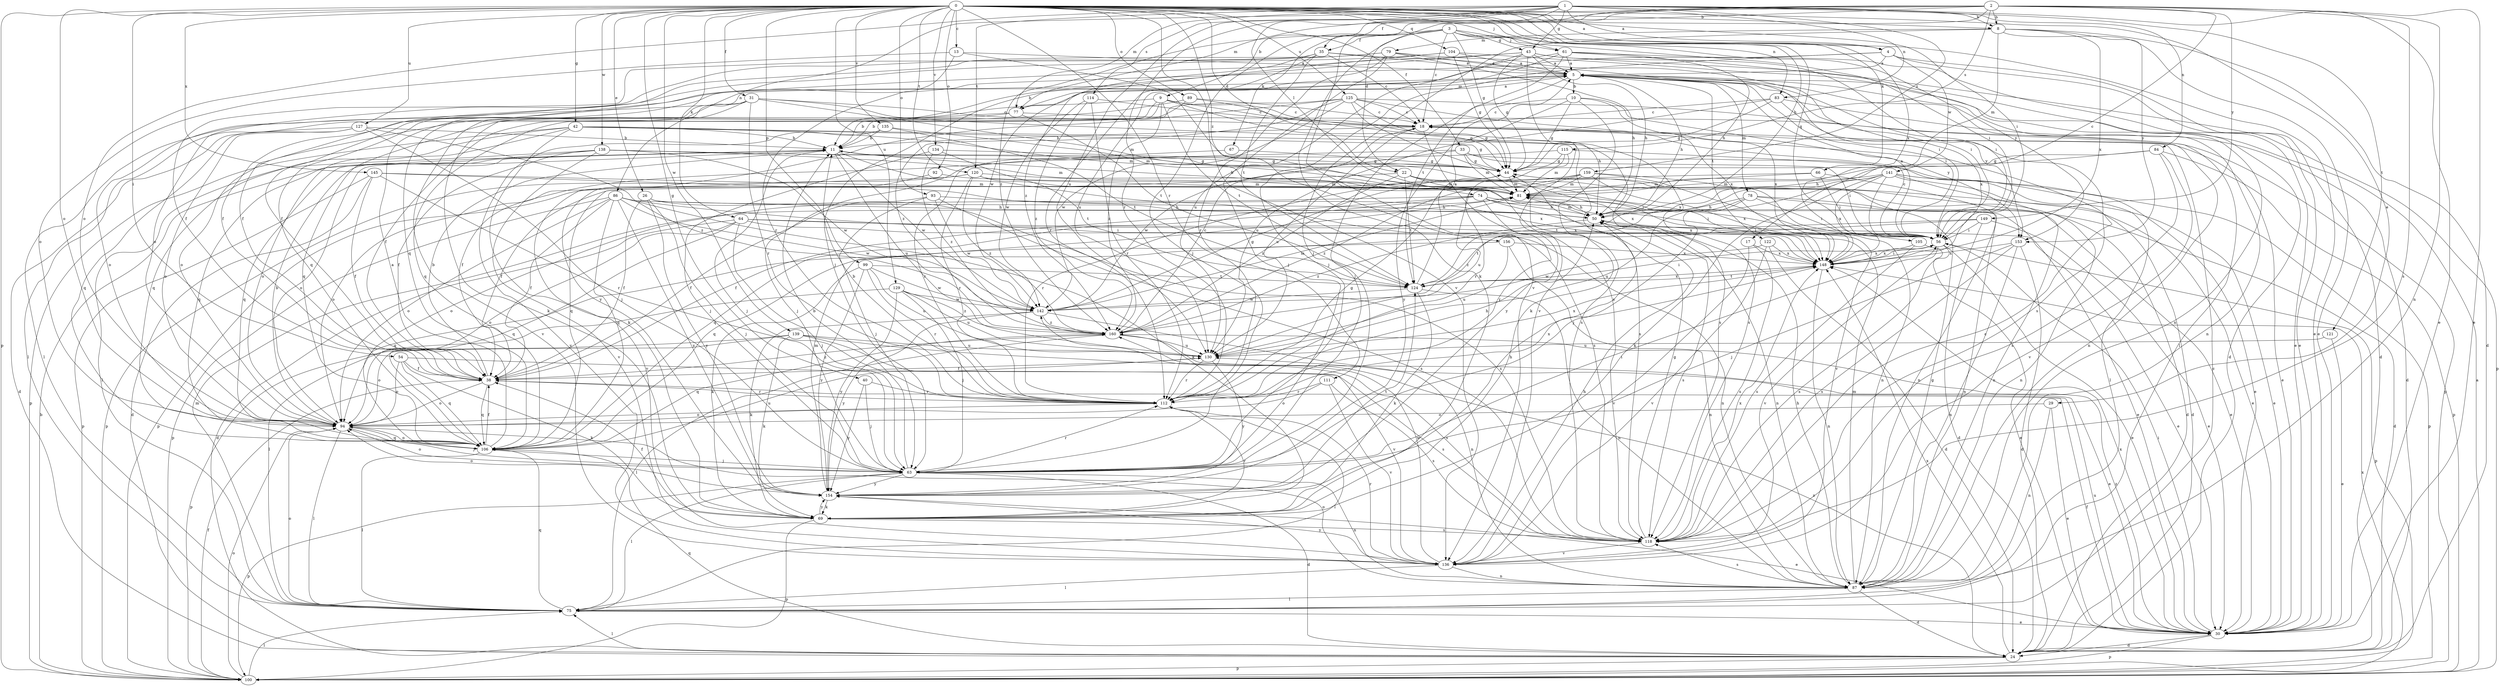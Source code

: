 strict digraph  {
0;
1;
2;
3;
4;
5;
8;
9;
10;
11;
13;
17;
18;
22;
24;
26;
29;
30;
31;
33;
35;
38;
40;
42;
43;
44;
50;
54;
56;
61;
63;
64;
66;
67;
69;
74;
75;
77;
78;
79;
81;
83;
84;
86;
87;
89;
92;
93;
94;
99;
100;
104;
105;
106;
111;
112;
114;
115;
118;
120;
121;
122;
124;
125;
127;
129;
130;
134;
135;
136;
138;
139;
141;
142;
145;
148;
149;
153;
154;
156;
159;
160;
0 -> 4  [label=a];
0 -> 8  [label=b];
0 -> 13  [label=c];
0 -> 22  [label=d];
0 -> 26  [label=e];
0 -> 29  [label=e];
0 -> 31  [label=f];
0 -> 33  [label=f];
0 -> 40  [label=g];
0 -> 42  [label=g];
0 -> 50  [label=h];
0 -> 54  [label=i];
0 -> 56  [label=i];
0 -> 61  [label=j];
0 -> 64  [label=k];
0 -> 66  [label=k];
0 -> 83  [label=n];
0 -> 89  [label=o];
0 -> 92  [label=o];
0 -> 93  [label=o];
0 -> 94  [label=o];
0 -> 99  [label=p];
0 -> 100  [label=p];
0 -> 104  [label=q];
0 -> 105  [label=q];
0 -> 111  [label=r];
0 -> 120  [label=t];
0 -> 125  [label=u];
0 -> 127  [label=u];
0 -> 129  [label=u];
0 -> 134  [label=v];
0 -> 135  [label=v];
0 -> 136  [label=v];
0 -> 138  [label=w];
0 -> 139  [label=w];
0 -> 145  [label=x];
0 -> 148  [label=x];
0 -> 156  [label=z];
1 -> 4  [label=a];
1 -> 8  [label=b];
1 -> 30  [label=e];
1 -> 43  [label=g];
1 -> 74  [label=l];
1 -> 77  [label=m];
1 -> 83  [label=n];
1 -> 84  [label=n];
1 -> 94  [label=o];
1 -> 112  [label=r];
1 -> 114  [label=s];
1 -> 120  [label=t];
1 -> 121  [label=t];
1 -> 130  [label=u];
1 -> 159  [label=z];
2 -> 8  [label=b];
2 -> 9  [label=b];
2 -> 17  [label=c];
2 -> 22  [label=d];
2 -> 30  [label=e];
2 -> 35  [label=f];
2 -> 77  [label=m];
2 -> 86  [label=n];
2 -> 87  [label=n];
2 -> 115  [label=s];
2 -> 118  [label=s];
2 -> 136  [label=v];
2 -> 149  [label=y];
3 -> 18  [label=c];
3 -> 30  [label=e];
3 -> 35  [label=f];
3 -> 43  [label=g];
3 -> 44  [label=g];
3 -> 56  [label=i];
3 -> 61  [label=j];
3 -> 63  [label=j];
3 -> 67  [label=k];
3 -> 69  [label=k];
3 -> 153  [label=y];
3 -> 160  [label=z];
4 -> 5  [label=a];
4 -> 24  [label=d];
4 -> 30  [label=e];
4 -> 38  [label=f];
4 -> 63  [label=j];
4 -> 141  [label=w];
5 -> 10  [label=b];
5 -> 50  [label=h];
5 -> 56  [label=i];
5 -> 63  [label=j];
5 -> 75  [label=l];
5 -> 77  [label=m];
5 -> 78  [label=m];
5 -> 87  [label=n];
5 -> 106  [label=q];
5 -> 118  [label=s];
5 -> 122  [label=t];
5 -> 153  [label=y];
8 -> 24  [label=d];
8 -> 30  [label=e];
8 -> 63  [label=j];
8 -> 79  [label=m];
8 -> 81  [label=m];
8 -> 148  [label=x];
8 -> 153  [label=y];
9 -> 18  [label=c];
9 -> 38  [label=f];
9 -> 44  [label=g];
9 -> 50  [label=h];
9 -> 94  [label=o];
9 -> 106  [label=q];
9 -> 124  [label=t];
9 -> 160  [label=z];
10 -> 18  [label=c];
10 -> 44  [label=g];
10 -> 69  [label=k];
10 -> 148  [label=x];
10 -> 153  [label=y];
10 -> 154  [label=y];
11 -> 44  [label=g];
11 -> 63  [label=j];
11 -> 94  [label=o];
11 -> 106  [label=q];
11 -> 118  [label=s];
11 -> 130  [label=u];
11 -> 142  [label=w];
13 -> 5  [label=a];
13 -> 94  [label=o];
13 -> 112  [label=r];
13 -> 118  [label=s];
17 -> 118  [label=s];
17 -> 136  [label=v];
17 -> 148  [label=x];
18 -> 11  [label=b];
18 -> 30  [label=e];
18 -> 130  [label=u];
18 -> 154  [label=y];
22 -> 30  [label=e];
22 -> 81  [label=m];
22 -> 100  [label=p];
22 -> 124  [label=t];
22 -> 148  [label=x];
22 -> 160  [label=z];
24 -> 75  [label=l];
24 -> 100  [label=p];
24 -> 106  [label=q];
24 -> 148  [label=x];
24 -> 160  [label=z];
26 -> 38  [label=f];
26 -> 50  [label=h];
26 -> 63  [label=j];
26 -> 118  [label=s];
26 -> 154  [label=y];
29 -> 30  [label=e];
29 -> 87  [label=n];
29 -> 94  [label=o];
30 -> 24  [label=d];
30 -> 38  [label=f];
30 -> 56  [label=i];
30 -> 100  [label=p];
30 -> 130  [label=u];
30 -> 148  [label=x];
30 -> 160  [label=z];
31 -> 18  [label=c];
31 -> 69  [label=k];
31 -> 81  [label=m];
31 -> 94  [label=o];
31 -> 112  [label=r];
31 -> 118  [label=s];
31 -> 136  [label=v];
33 -> 30  [label=e];
33 -> 44  [label=g];
33 -> 56  [label=i];
33 -> 63  [label=j];
33 -> 81  [label=m];
33 -> 142  [label=w];
35 -> 5  [label=a];
35 -> 18  [label=c];
35 -> 38  [label=f];
35 -> 56  [label=i];
35 -> 112  [label=r];
35 -> 124  [label=t];
35 -> 160  [label=z];
38 -> 11  [label=b];
38 -> 94  [label=o];
38 -> 106  [label=q];
38 -> 112  [label=r];
38 -> 160  [label=z];
40 -> 63  [label=j];
40 -> 112  [label=r];
40 -> 154  [label=y];
42 -> 11  [label=b];
42 -> 44  [label=g];
42 -> 69  [label=k];
42 -> 81  [label=m];
42 -> 94  [label=o];
42 -> 100  [label=p];
42 -> 106  [label=q];
42 -> 118  [label=s];
43 -> 5  [label=a];
43 -> 11  [label=b];
43 -> 44  [label=g];
43 -> 50  [label=h];
43 -> 56  [label=i];
43 -> 100  [label=p];
43 -> 106  [label=q];
43 -> 130  [label=u];
43 -> 136  [label=v];
44 -> 81  [label=m];
44 -> 87  [label=n];
44 -> 112  [label=r];
50 -> 56  [label=i];
50 -> 81  [label=m];
50 -> 87  [label=n];
50 -> 118  [label=s];
50 -> 160  [label=z];
54 -> 38  [label=f];
54 -> 69  [label=k];
54 -> 94  [label=o];
54 -> 106  [label=q];
54 -> 118  [label=s];
56 -> 5  [label=a];
56 -> 18  [label=c];
56 -> 30  [label=e];
56 -> 100  [label=p];
56 -> 118  [label=s];
56 -> 136  [label=v];
56 -> 148  [label=x];
61 -> 5  [label=a];
61 -> 24  [label=d];
61 -> 30  [label=e];
61 -> 50  [label=h];
61 -> 63  [label=j];
61 -> 124  [label=t];
61 -> 130  [label=u];
63 -> 11  [label=b];
63 -> 24  [label=d];
63 -> 56  [label=i];
63 -> 75  [label=l];
63 -> 87  [label=n];
63 -> 94  [label=o];
63 -> 100  [label=p];
63 -> 112  [label=r];
63 -> 154  [label=y];
64 -> 24  [label=d];
64 -> 30  [label=e];
64 -> 56  [label=i];
64 -> 63  [label=j];
64 -> 87  [label=n];
64 -> 94  [label=o];
64 -> 106  [label=q];
66 -> 38  [label=f];
66 -> 56  [label=i];
66 -> 81  [label=m];
66 -> 87  [label=n];
67 -> 44  [label=g];
67 -> 112  [label=r];
69 -> 38  [label=f];
69 -> 100  [label=p];
69 -> 112  [label=r];
69 -> 118  [label=s];
69 -> 154  [label=y];
74 -> 38  [label=f];
74 -> 50  [label=h];
74 -> 56  [label=i];
74 -> 87  [label=n];
74 -> 94  [label=o];
74 -> 106  [label=q];
74 -> 112  [label=r];
74 -> 148  [label=x];
75 -> 18  [label=c];
75 -> 30  [label=e];
75 -> 81  [label=m];
75 -> 94  [label=o];
75 -> 106  [label=q];
77 -> 5  [label=a];
77 -> 11  [label=b];
77 -> 100  [label=p];
77 -> 106  [label=q];
77 -> 124  [label=t];
78 -> 24  [label=d];
78 -> 30  [label=e];
78 -> 50  [label=h];
78 -> 56  [label=i];
78 -> 130  [label=u];
78 -> 160  [label=z];
79 -> 5  [label=a];
79 -> 38  [label=f];
79 -> 50  [label=h];
79 -> 56  [label=i];
79 -> 63  [label=j];
79 -> 94  [label=o];
79 -> 112  [label=r];
81 -> 11  [label=b];
81 -> 30  [label=e];
81 -> 50  [label=h];
83 -> 18  [label=c];
83 -> 24  [label=d];
83 -> 44  [label=g];
83 -> 130  [label=u];
83 -> 148  [label=x];
84 -> 44  [label=g];
84 -> 50  [label=h];
84 -> 100  [label=p];
84 -> 118  [label=s];
84 -> 136  [label=v];
86 -> 38  [label=f];
86 -> 50  [label=h];
86 -> 69  [label=k];
86 -> 94  [label=o];
86 -> 100  [label=p];
86 -> 106  [label=q];
86 -> 142  [label=w];
86 -> 148  [label=x];
86 -> 154  [label=y];
87 -> 24  [label=d];
87 -> 44  [label=g];
87 -> 50  [label=h];
87 -> 75  [label=l];
87 -> 81  [label=m];
87 -> 94  [label=o];
87 -> 118  [label=s];
89 -> 11  [label=b];
89 -> 18  [label=c];
89 -> 75  [label=l];
89 -> 118  [label=s];
92 -> 81  [label=m];
92 -> 136  [label=v];
93 -> 38  [label=f];
93 -> 50  [label=h];
93 -> 63  [label=j];
93 -> 118  [label=s];
93 -> 142  [label=w];
94 -> 11  [label=b];
94 -> 63  [label=j];
94 -> 75  [label=l];
94 -> 106  [label=q];
99 -> 69  [label=k];
99 -> 112  [label=r];
99 -> 124  [label=t];
99 -> 130  [label=u];
99 -> 142  [label=w];
99 -> 154  [label=y];
100 -> 5  [label=a];
100 -> 11  [label=b];
100 -> 38  [label=f];
100 -> 75  [label=l];
100 -> 94  [label=o];
100 -> 148  [label=x];
104 -> 5  [label=a];
104 -> 38  [label=f];
104 -> 44  [label=g];
104 -> 87  [label=n];
104 -> 142  [label=w];
105 -> 30  [label=e];
105 -> 118  [label=s];
105 -> 148  [label=x];
106 -> 5  [label=a];
106 -> 38  [label=f];
106 -> 63  [label=j];
106 -> 75  [label=l];
106 -> 94  [label=o];
106 -> 130  [label=u];
111 -> 94  [label=o];
111 -> 112  [label=r];
111 -> 118  [label=s];
111 -> 136  [label=v];
112 -> 11  [label=b];
112 -> 44  [label=g];
112 -> 50  [label=h];
112 -> 75  [label=l];
112 -> 94  [label=o];
112 -> 148  [label=x];
114 -> 18  [label=c];
114 -> 112  [label=r];
114 -> 142  [label=w];
114 -> 160  [label=z];
115 -> 38  [label=f];
115 -> 44  [label=g];
115 -> 75  [label=l];
115 -> 81  [label=m];
115 -> 112  [label=r];
118 -> 18  [label=c];
118 -> 44  [label=g];
118 -> 136  [label=v];
118 -> 148  [label=x];
120 -> 24  [label=d];
120 -> 56  [label=i];
120 -> 81  [label=m];
120 -> 94  [label=o];
120 -> 100  [label=p];
120 -> 112  [label=r];
120 -> 160  [label=z];
121 -> 30  [label=e];
121 -> 130  [label=u];
122 -> 24  [label=d];
122 -> 136  [label=v];
122 -> 142  [label=w];
122 -> 148  [label=x];
124 -> 5  [label=a];
124 -> 56  [label=i];
124 -> 69  [label=k];
124 -> 87  [label=n];
124 -> 142  [label=w];
124 -> 148  [label=x];
125 -> 18  [label=c];
125 -> 44  [label=g];
125 -> 75  [label=l];
125 -> 87  [label=n];
125 -> 118  [label=s];
125 -> 142  [label=w];
125 -> 148  [label=x];
125 -> 154  [label=y];
125 -> 160  [label=z];
127 -> 11  [label=b];
127 -> 24  [label=d];
127 -> 63  [label=j];
127 -> 94  [label=o];
127 -> 106  [label=q];
127 -> 160  [label=z];
129 -> 63  [label=j];
129 -> 75  [label=l];
129 -> 130  [label=u];
129 -> 142  [label=w];
129 -> 154  [label=y];
129 -> 160  [label=z];
130 -> 38  [label=f];
130 -> 112  [label=r];
130 -> 148  [label=x];
130 -> 154  [label=y];
134 -> 44  [label=g];
134 -> 63  [label=j];
134 -> 124  [label=t];
134 -> 160  [label=z];
135 -> 11  [label=b];
135 -> 81  [label=m];
135 -> 124  [label=t];
135 -> 136  [label=v];
136 -> 50  [label=h];
136 -> 75  [label=l];
136 -> 87  [label=n];
136 -> 112  [label=r];
136 -> 142  [label=w];
136 -> 154  [label=y];
138 -> 38  [label=f];
138 -> 44  [label=g];
138 -> 75  [label=l];
138 -> 81  [label=m];
138 -> 106  [label=q];
138 -> 136  [label=v];
138 -> 142  [label=w];
138 -> 148  [label=x];
139 -> 69  [label=k];
139 -> 94  [label=o];
139 -> 100  [label=p];
139 -> 118  [label=s];
139 -> 130  [label=u];
139 -> 136  [label=v];
141 -> 24  [label=d];
141 -> 30  [label=e];
141 -> 56  [label=i];
141 -> 63  [label=j];
141 -> 69  [label=k];
141 -> 81  [label=m];
141 -> 87  [label=n];
141 -> 100  [label=p];
141 -> 124  [label=t];
141 -> 148  [label=x];
142 -> 44  [label=g];
142 -> 69  [label=k];
142 -> 81  [label=m];
142 -> 87  [label=n];
142 -> 154  [label=y];
142 -> 160  [label=z];
145 -> 24  [label=d];
145 -> 38  [label=f];
145 -> 81  [label=m];
145 -> 100  [label=p];
145 -> 112  [label=r];
145 -> 148  [label=x];
148 -> 56  [label=i];
148 -> 87  [label=n];
148 -> 124  [label=t];
149 -> 24  [label=d];
149 -> 30  [label=e];
149 -> 56  [label=i];
149 -> 106  [label=q];
149 -> 124  [label=t];
153 -> 24  [label=d];
153 -> 63  [label=j];
153 -> 87  [label=n];
153 -> 118  [label=s];
153 -> 148  [label=x];
154 -> 30  [label=e];
154 -> 50  [label=h];
154 -> 69  [label=k];
154 -> 81  [label=m];
154 -> 94  [label=o];
154 -> 124  [label=t];
156 -> 87  [label=n];
156 -> 106  [label=q];
156 -> 130  [label=u];
156 -> 148  [label=x];
159 -> 81  [label=m];
159 -> 87  [label=n];
159 -> 106  [label=q];
159 -> 130  [label=u];
159 -> 136  [label=v];
159 -> 148  [label=x];
159 -> 160  [label=z];
160 -> 18  [label=c];
160 -> 30  [label=e];
160 -> 75  [label=l];
160 -> 106  [label=q];
160 -> 130  [label=u];
}
